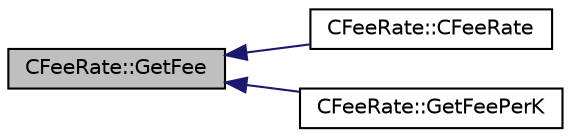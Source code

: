 digraph "CFeeRate::GetFee"
{
  edge [fontname="Helvetica",fontsize="10",labelfontname="Helvetica",labelfontsize="10"];
  node [fontname="Helvetica",fontsize="10",shape=record];
  rankdir="LR";
  Node12 [label="CFeeRate::GetFee",height=0.2,width=0.4,color="black", fillcolor="grey75", style="filled", fontcolor="black"];
  Node12 -> Node13 [dir="back",color="midnightblue",fontsize="10",style="solid",fontname="Helvetica"];
  Node13 [label="CFeeRate::CFeeRate",height=0.2,width=0.4,color="black", fillcolor="white", style="filled",URL="$d3/dd1/class_c_fee_rate.html#aa82ca8ba290a1c02ed522aacfb5105ef"];
  Node12 -> Node14 [dir="back",color="midnightblue",fontsize="10",style="solid",fontname="Helvetica"];
  Node14 [label="CFeeRate::GetFeePerK",height=0.2,width=0.4,color="black", fillcolor="white", style="filled",URL="$d3/dd1/class_c_fee_rate.html#ac772be79983433d442d6b871d2fb6e11",tooltip="Return the fee in satoshis for a size of 1000 bytes. "];
}
